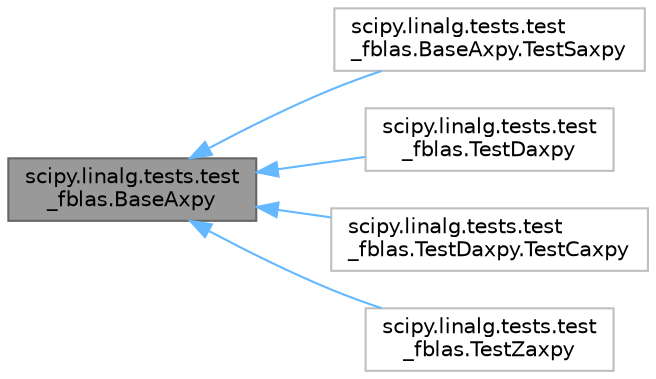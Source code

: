 digraph "scipy.linalg.tests.test_fblas.BaseAxpy"
{
 // LATEX_PDF_SIZE
  bgcolor="transparent";
  edge [fontname=Helvetica,fontsize=10,labelfontname=Helvetica,labelfontsize=10];
  node [fontname=Helvetica,fontsize=10,shape=box,height=0.2,width=0.4];
  rankdir="LR";
  Node1 [id="Node000001",label="scipy.linalg.tests.test\l_fblas.BaseAxpy",height=0.2,width=0.4,color="gray40", fillcolor="grey60", style="filled", fontcolor="black",tooltip="Test blas ?axpy."];
  Node1 -> Node2 [id="edge1_Node000001_Node000002",dir="back",color="steelblue1",style="solid",tooltip=" "];
  Node2 [id="Node000002",label="scipy.linalg.tests.test\l_fblas.BaseAxpy.TestSaxpy",height=0.2,width=0.4,color="grey75", fillcolor="white", style="filled",URL="$dc/d62/classscipy_1_1linalg_1_1tests_1_1test__fblas_1_1BaseAxpy_1_1TestSaxpy.html",tooltip=" "];
  Node1 -> Node3 [id="edge2_Node000001_Node000003",dir="back",color="steelblue1",style="solid",tooltip=" "];
  Node3 [id="Node000003",label="scipy.linalg.tests.test\l_fblas.TestDaxpy",height=0.2,width=0.4,color="grey75", fillcolor="white", style="filled",URL="$da/db6/classscipy_1_1linalg_1_1tests_1_1test__fblas_1_1TestDaxpy.html",tooltip=" "];
  Node1 -> Node4 [id="edge3_Node000001_Node000004",dir="back",color="steelblue1",style="solid",tooltip=" "];
  Node4 [id="Node000004",label="scipy.linalg.tests.test\l_fblas.TestDaxpy.TestCaxpy",height=0.2,width=0.4,color="grey75", fillcolor="white", style="filled",URL="$db/d24/classscipy_1_1linalg_1_1tests_1_1test__fblas_1_1TestDaxpy_1_1TestCaxpy.html",tooltip=" "];
  Node1 -> Node5 [id="edge4_Node000001_Node000005",dir="back",color="steelblue1",style="solid",tooltip=" "];
  Node5 [id="Node000005",label="scipy.linalg.tests.test\l_fblas.TestZaxpy",height=0.2,width=0.4,color="grey75", fillcolor="white", style="filled",URL="$d0/d9b/classscipy_1_1linalg_1_1tests_1_1test__fblas_1_1TestZaxpy.html",tooltip=" "];
}
